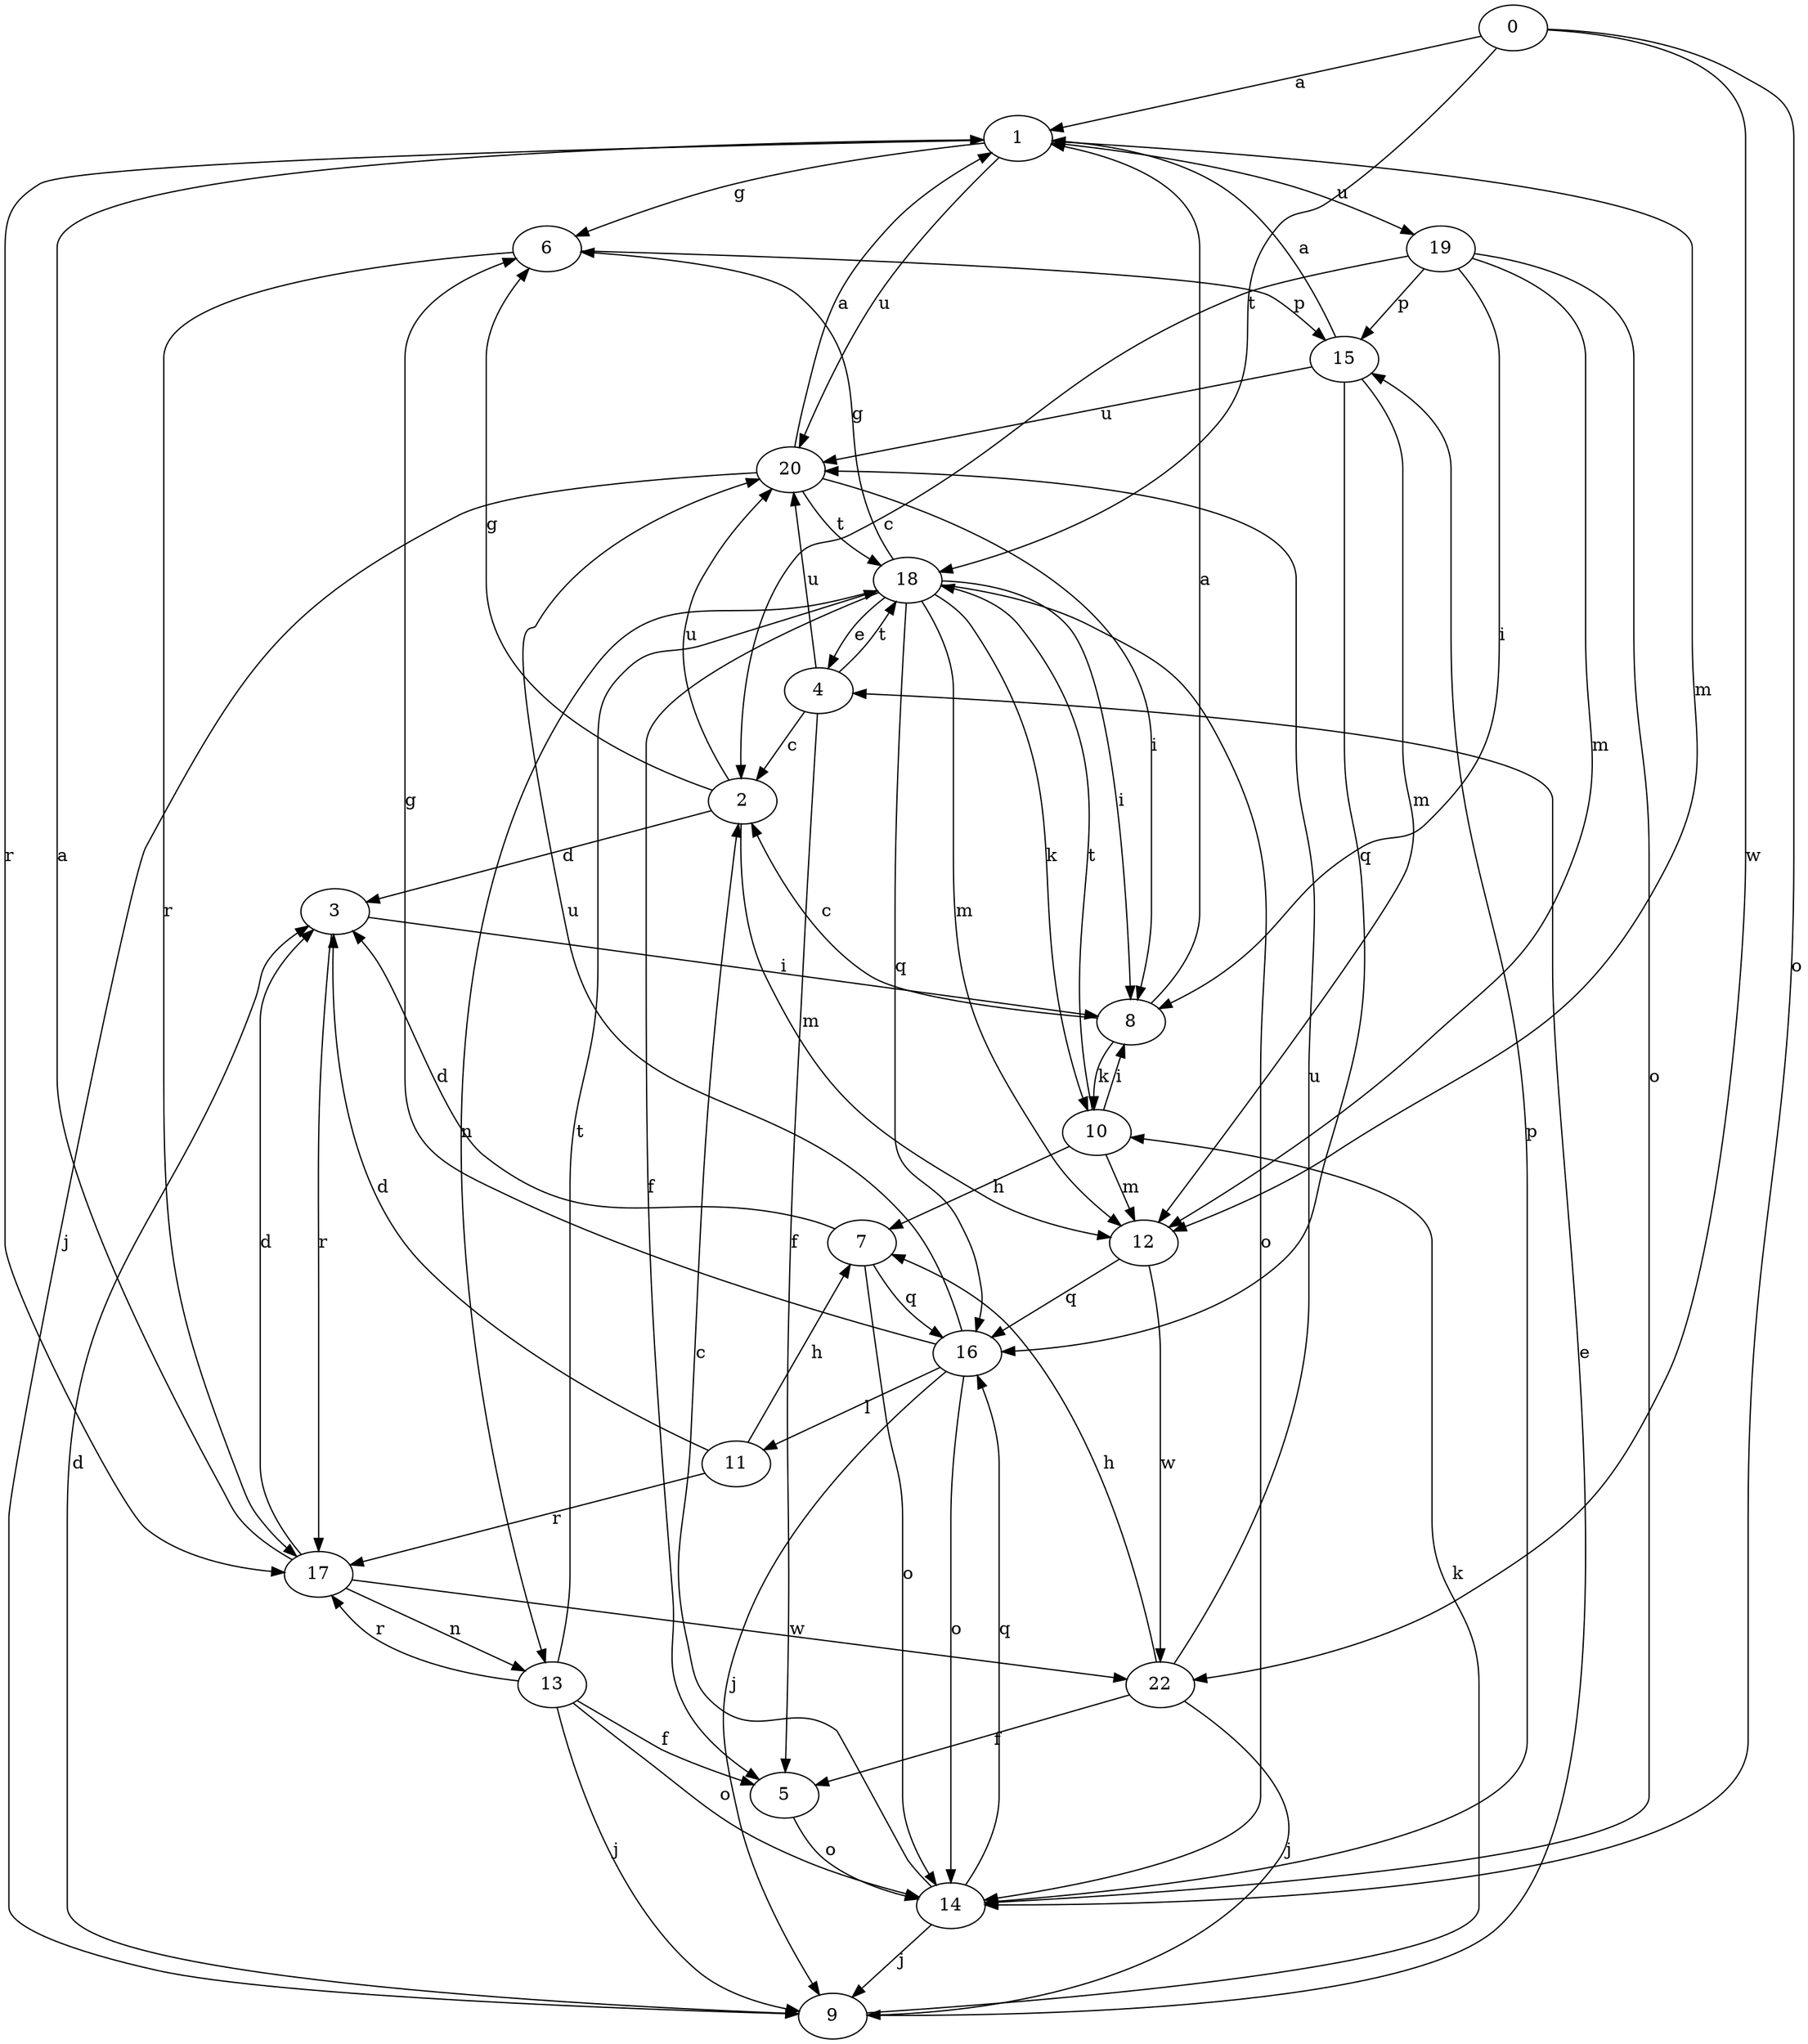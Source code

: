 strict digraph  {
0;
1;
2;
3;
4;
5;
6;
7;
8;
9;
10;
11;
12;
13;
14;
15;
16;
17;
18;
19;
20;
22;
0 -> 1  [label=a];
0 -> 14  [label=o];
0 -> 18  [label=t];
0 -> 22  [label=w];
1 -> 6  [label=g];
1 -> 12  [label=m];
1 -> 17  [label=r];
1 -> 19  [label=u];
1 -> 20  [label=u];
2 -> 3  [label=d];
2 -> 6  [label=g];
2 -> 12  [label=m];
2 -> 20  [label=u];
3 -> 8  [label=i];
3 -> 17  [label=r];
4 -> 2  [label=c];
4 -> 5  [label=f];
4 -> 18  [label=t];
4 -> 20  [label=u];
5 -> 14  [label=o];
6 -> 15  [label=p];
6 -> 17  [label=r];
7 -> 3  [label=d];
7 -> 14  [label=o];
7 -> 16  [label=q];
8 -> 1  [label=a];
8 -> 2  [label=c];
8 -> 10  [label=k];
9 -> 3  [label=d];
9 -> 4  [label=e];
9 -> 10  [label=k];
10 -> 7  [label=h];
10 -> 8  [label=i];
10 -> 12  [label=m];
10 -> 18  [label=t];
11 -> 3  [label=d];
11 -> 7  [label=h];
11 -> 17  [label=r];
12 -> 16  [label=q];
12 -> 22  [label=w];
13 -> 5  [label=f];
13 -> 9  [label=j];
13 -> 14  [label=o];
13 -> 17  [label=r];
13 -> 18  [label=t];
14 -> 2  [label=c];
14 -> 9  [label=j];
14 -> 15  [label=p];
14 -> 16  [label=q];
15 -> 1  [label=a];
15 -> 12  [label=m];
15 -> 16  [label=q];
15 -> 20  [label=u];
16 -> 6  [label=g];
16 -> 9  [label=j];
16 -> 11  [label=l];
16 -> 14  [label=o];
16 -> 20  [label=u];
17 -> 1  [label=a];
17 -> 3  [label=d];
17 -> 13  [label=n];
17 -> 22  [label=w];
18 -> 4  [label=e];
18 -> 5  [label=f];
18 -> 6  [label=g];
18 -> 8  [label=i];
18 -> 10  [label=k];
18 -> 12  [label=m];
18 -> 13  [label=n];
18 -> 14  [label=o];
18 -> 16  [label=q];
19 -> 2  [label=c];
19 -> 8  [label=i];
19 -> 12  [label=m];
19 -> 14  [label=o];
19 -> 15  [label=p];
20 -> 1  [label=a];
20 -> 8  [label=i];
20 -> 9  [label=j];
20 -> 18  [label=t];
22 -> 5  [label=f];
22 -> 7  [label=h];
22 -> 9  [label=j];
22 -> 20  [label=u];
}
